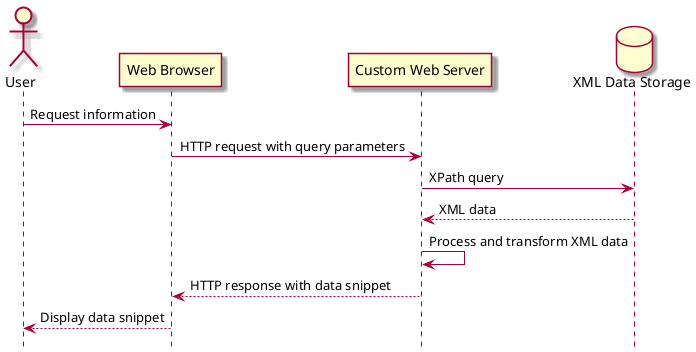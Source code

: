 @startuml
skin rose
hide footbox
actor User

participant "Web Browser" as Browser
participant "Custom Web Server" as Server
database "XML Data Storage" as Storage

User -> Browser : Request information
Browser -> Server : HTTP request with query parameters
Server -> Storage : XPath query
Storage --> Server : XML data
Server -> Server : Process and transform XML data
Server --> Browser : HTTP response with data snippet
Browser --> User : Display data snippet
@enduml